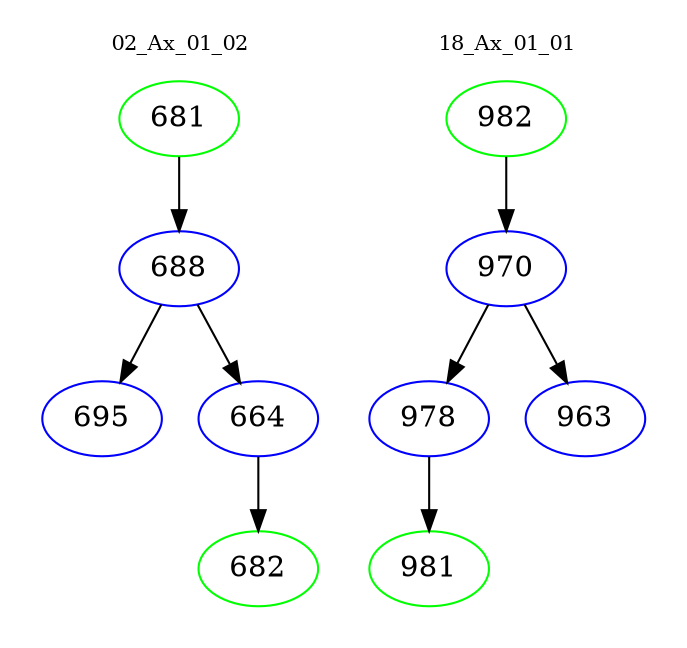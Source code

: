 digraph{
subgraph cluster_0 {
color = white
label = "02_Ax_01_02";
fontsize=10;
T0_681 [label="681", color="green"]
T0_681 -> T0_688 [color="black"]
T0_688 [label="688", color="blue"]
T0_688 -> T0_695 [color="black"]
T0_695 [label="695", color="blue"]
T0_688 -> T0_664 [color="black"]
T0_664 [label="664", color="blue"]
T0_664 -> T0_682 [color="black"]
T0_682 [label="682", color="green"]
}
subgraph cluster_1 {
color = white
label = "18_Ax_01_01";
fontsize=10;
T1_982 [label="982", color="green"]
T1_982 -> T1_970 [color="black"]
T1_970 [label="970", color="blue"]
T1_970 -> T1_978 [color="black"]
T1_978 [label="978", color="blue"]
T1_978 -> T1_981 [color="black"]
T1_981 [label="981", color="green"]
T1_970 -> T1_963 [color="black"]
T1_963 [label="963", color="blue"]
}
}
